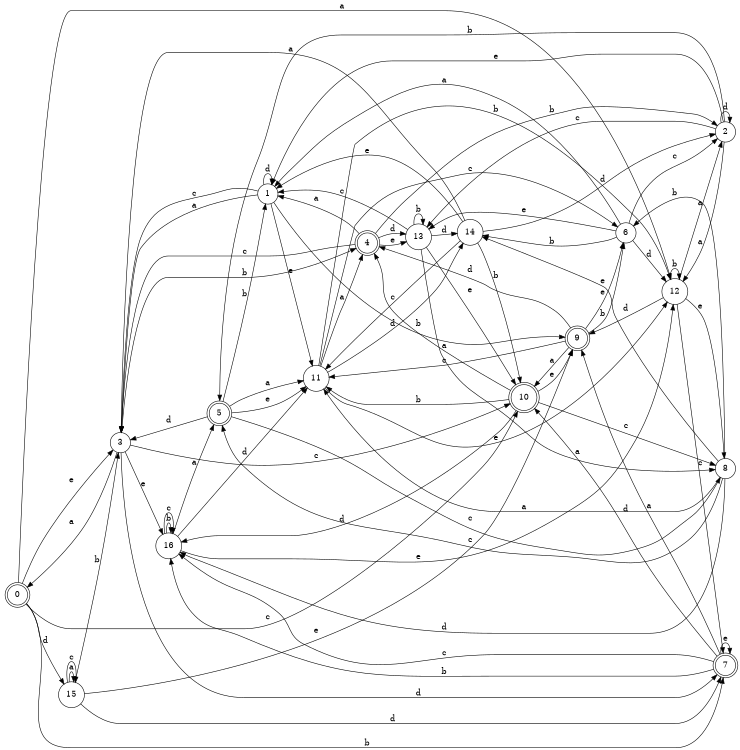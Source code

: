 digraph n14_7 {
__start0 [label="" shape="none"];

rankdir=LR;
size="8,5";

s0 [style="rounded,filled", color="black", fillcolor="white" shape="doublecircle", label="0"];
s1 [style="filled", color="black", fillcolor="white" shape="circle", label="1"];
s2 [style="filled", color="black", fillcolor="white" shape="circle", label="2"];
s3 [style="filled", color="black", fillcolor="white" shape="circle", label="3"];
s4 [style="rounded,filled", color="black", fillcolor="white" shape="doublecircle", label="4"];
s5 [style="rounded,filled", color="black", fillcolor="white" shape="doublecircle", label="5"];
s6 [style="filled", color="black", fillcolor="white" shape="circle", label="6"];
s7 [style="rounded,filled", color="black", fillcolor="white" shape="doublecircle", label="7"];
s8 [style="filled", color="black", fillcolor="white" shape="circle", label="8"];
s9 [style="rounded,filled", color="black", fillcolor="white" shape="doublecircle", label="9"];
s10 [style="rounded,filled", color="black", fillcolor="white" shape="doublecircle", label="10"];
s11 [style="filled", color="black", fillcolor="white" shape="circle", label="11"];
s12 [style="filled", color="black", fillcolor="white" shape="circle", label="12"];
s13 [style="filled", color="black", fillcolor="white" shape="circle", label="13"];
s14 [style="filled", color="black", fillcolor="white" shape="circle", label="14"];
s15 [style="filled", color="black", fillcolor="white" shape="circle", label="15"];
s16 [style="filled", color="black", fillcolor="white" shape="circle", label="16"];
s0 -> s12 [label="a"];
s0 -> s7 [label="b"];
s0 -> s10 [label="c"];
s0 -> s15 [label="d"];
s0 -> s3 [label="e"];
s1 -> s3 [label="a"];
s1 -> s9 [label="b"];
s1 -> s3 [label="c"];
s1 -> s1 [label="d"];
s1 -> s11 [label="e"];
s2 -> s12 [label="a"];
s2 -> s5 [label="b"];
s2 -> s13 [label="c"];
s2 -> s2 [label="d"];
s2 -> s1 [label="e"];
s3 -> s0 [label="a"];
s3 -> s4 [label="b"];
s3 -> s10 [label="c"];
s3 -> s7 [label="d"];
s3 -> s16 [label="e"];
s4 -> s1 [label="a"];
s4 -> s2 [label="b"];
s4 -> s3 [label="c"];
s4 -> s13 [label="d"];
s4 -> s13 [label="e"];
s5 -> s11 [label="a"];
s5 -> s1 [label="b"];
s5 -> s8 [label="c"];
s5 -> s3 [label="d"];
s5 -> s11 [label="e"];
s6 -> s1 [label="a"];
s6 -> s14 [label="b"];
s6 -> s2 [label="c"];
s6 -> s12 [label="d"];
s6 -> s13 [label="e"];
s7 -> s9 [label="a"];
s7 -> s16 [label="b"];
s7 -> s16 [label="c"];
s7 -> s10 [label="d"];
s7 -> s7 [label="e"];
s8 -> s11 [label="a"];
s8 -> s6 [label="b"];
s8 -> s5 [label="c"];
s8 -> s16 [label="d"];
s8 -> s14 [label="e"];
s9 -> s10 [label="a"];
s9 -> s6 [label="b"];
s9 -> s11 [label="c"];
s9 -> s4 [label="d"];
s9 -> s6 [label="e"];
s10 -> s4 [label="a"];
s10 -> s11 [label="b"];
s10 -> s8 [label="c"];
s10 -> s16 [label="d"];
s10 -> s9 [label="e"];
s11 -> s4 [label="a"];
s11 -> s12 [label="b"];
s11 -> s6 [label="c"];
s11 -> s14 [label="d"];
s11 -> s12 [label="e"];
s12 -> s2 [label="a"];
s12 -> s12 [label="b"];
s12 -> s7 [label="c"];
s12 -> s9 [label="d"];
s12 -> s8 [label="e"];
s13 -> s8 [label="a"];
s13 -> s13 [label="b"];
s13 -> s1 [label="c"];
s13 -> s14 [label="d"];
s13 -> s10 [label="e"];
s14 -> s3 [label="a"];
s14 -> s10 [label="b"];
s14 -> s11 [label="c"];
s14 -> s2 [label="d"];
s14 -> s1 [label="e"];
s15 -> s15 [label="a"];
s15 -> s3 [label="b"];
s15 -> s15 [label="c"];
s15 -> s7 [label="d"];
s15 -> s9 [label="e"];
s16 -> s5 [label="a"];
s16 -> s16 [label="b"];
s16 -> s16 [label="c"];
s16 -> s11 [label="d"];
s16 -> s12 [label="e"];

}